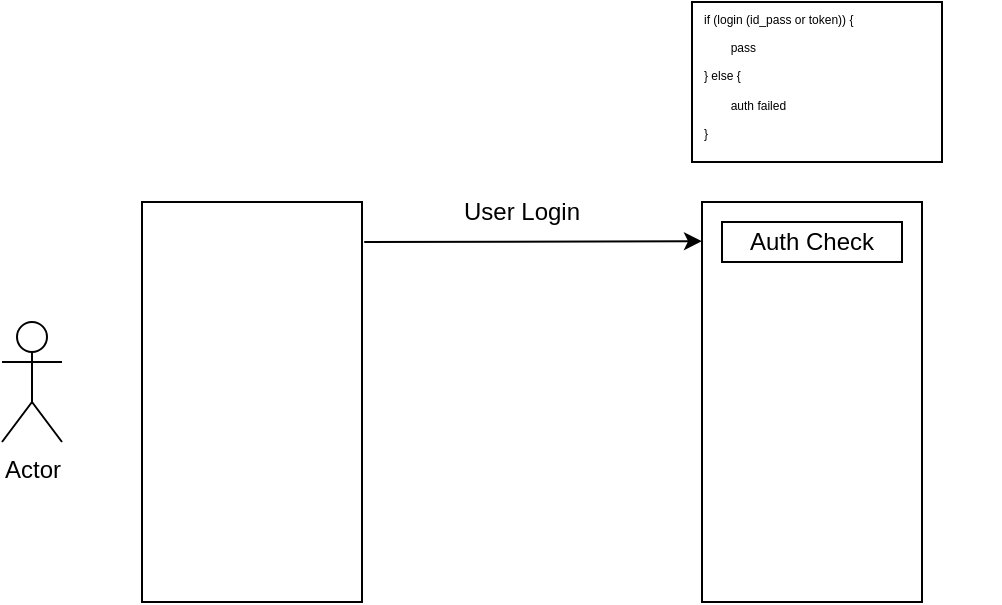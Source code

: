<mxfile>
    <diagram id="CnNWckAwH_NHiaIIm8Rx" name="Page-1">
        <mxGraphModel dx="472" dy="366" grid="1" gridSize="10" guides="1" tooltips="1" connect="1" arrows="1" fold="1" page="1" pageScale="1" pageWidth="850" pageHeight="1100" math="0" shadow="0">
            <root>
                <mxCell id="0"/>
                <mxCell id="1" parent="0"/>
                <mxCell id="2" value="Actor" style="shape=umlActor;verticalLabelPosition=bottom;verticalAlign=top;html=1;outlineConnect=0;" vertex="1" parent="1">
                    <mxGeometry x="130" y="200" width="30" height="60" as="geometry"/>
                </mxCell>
                <mxCell id="3" value="" style="rounded=0;whiteSpace=wrap;html=1;" vertex="1" parent="1">
                    <mxGeometry x="200" y="140" width="110" height="200" as="geometry"/>
                </mxCell>
                <mxCell id="4" value="" style="rounded=0;whiteSpace=wrap;html=1;" vertex="1" parent="1">
                    <mxGeometry x="480" y="140" width="110" height="200" as="geometry"/>
                </mxCell>
                <mxCell id="6" value="" style="endArrow=classic;html=1;entryX=0;entryY=0.098;entryDx=0;entryDy=0;exitX=1.01;exitY=0.1;exitDx=0;exitDy=0;exitPerimeter=0;entryPerimeter=0;" edge="1" parent="1" source="3" target="4">
                    <mxGeometry width="50" height="50" relative="1" as="geometry">
                        <mxPoint x="330" y="180" as="sourcePoint"/>
                        <mxPoint x="380" y="130" as="targetPoint"/>
                        <Array as="points"/>
                    </mxGeometry>
                </mxCell>
                <mxCell id="7" value="User Login" style="text;html=1;strokeColor=none;fillColor=none;align=center;verticalAlign=middle;whiteSpace=wrap;rounded=0;" vertex="1" parent="1">
                    <mxGeometry x="340" y="130" width="100" height="30" as="geometry"/>
                </mxCell>
                <mxCell id="8" value="Auth Check" style="rounded=0;whiteSpace=wrap;html=1;" vertex="1" parent="1">
                    <mxGeometry x="490" y="150" width="90" height="20" as="geometry"/>
                </mxCell>
                <mxCell id="11" value="" style="rounded=0;whiteSpace=wrap;html=1;" vertex="1" parent="1">
                    <mxGeometry x="475" y="40" width="125" height="80" as="geometry"/>
                </mxCell>
                <mxCell id="12" value="&lt;font style=&quot;font-size: 6px ; line-height: 0.2&quot;&gt;if (login (id_pass or token)) {&lt;br&gt;&lt;span style=&quot;white-space: pre&quot;&gt;&#9;&lt;/span&gt;pass&lt;br&gt;} else {&lt;br&gt;&lt;span style=&quot;white-space: pre&quot;&gt;&#9;&lt;/span&gt;auth failed&lt;br&gt;}&lt;/font&gt;" style="text;html=1;strokeColor=none;fillColor=none;align=left;verticalAlign=middle;whiteSpace=wrap;rounded=0;spacing=6;spacingTop=0;labelBackgroundColor=none;horizontal=1;spacingBottom=0;" vertex="1" parent="1">
                    <mxGeometry x="475" y="40" width="154" height="70" as="geometry"/>
                </mxCell>
            </root>
        </mxGraphModel>
    </diagram>
</mxfile>
